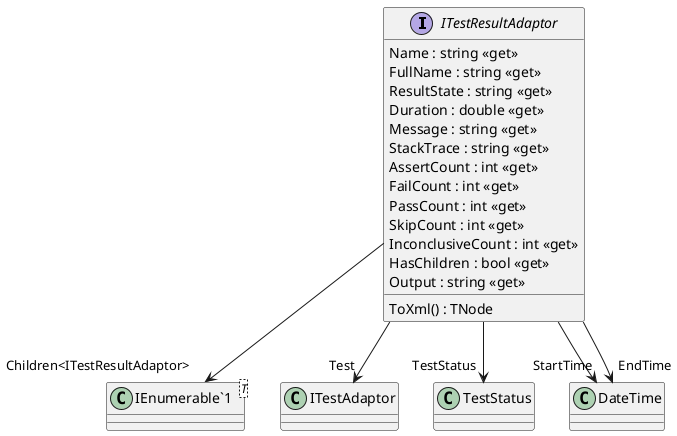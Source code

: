 @startuml
interface ITestResultAdaptor {
    Name : string <<get>>
    FullName : string <<get>>
    ResultState : string <<get>>
    Duration : double <<get>>
    Message : string <<get>>
    StackTrace : string <<get>>
    AssertCount : int <<get>>
    FailCount : int <<get>>
    PassCount : int <<get>>
    SkipCount : int <<get>>
    InconclusiveCount : int <<get>>
    HasChildren : bool <<get>>
    Output : string <<get>>
    ToXml() : TNode
}
class "IEnumerable`1"<T> {
}
ITestResultAdaptor --> "Test" ITestAdaptor
ITestResultAdaptor --> "TestStatus" TestStatus
ITestResultAdaptor --> "StartTime" DateTime
ITestResultAdaptor --> "EndTime" DateTime
ITestResultAdaptor --> "Children<ITestResultAdaptor>" "IEnumerable`1"
@enduml
